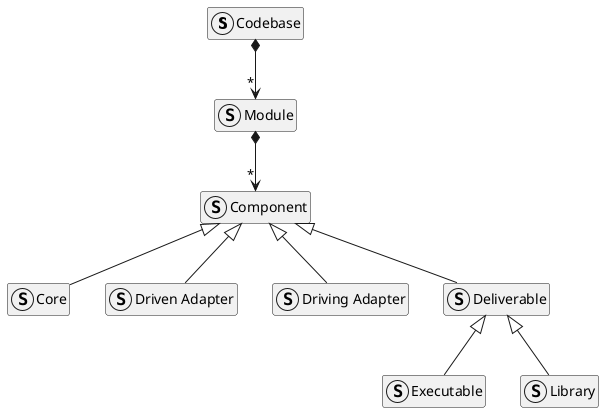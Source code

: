 @startuml
hide empty members

struct Codebase
struct Module
struct Component
struct Core
struct DrivenAdapter as "Driven Adapter"
struct DrivingAdapter as "Driving Adapter"
struct Deliverable
struct Executable
struct Library

Codebase *--> "*" Module
Module *--> "*" Component

Component <|-- Core
Component <|-- DrivenAdapter
Component <|-- DrivingAdapter
Component <|-- Deliverable

Deliverable <|-- Executable
Deliverable <|-- Library
@enduml
